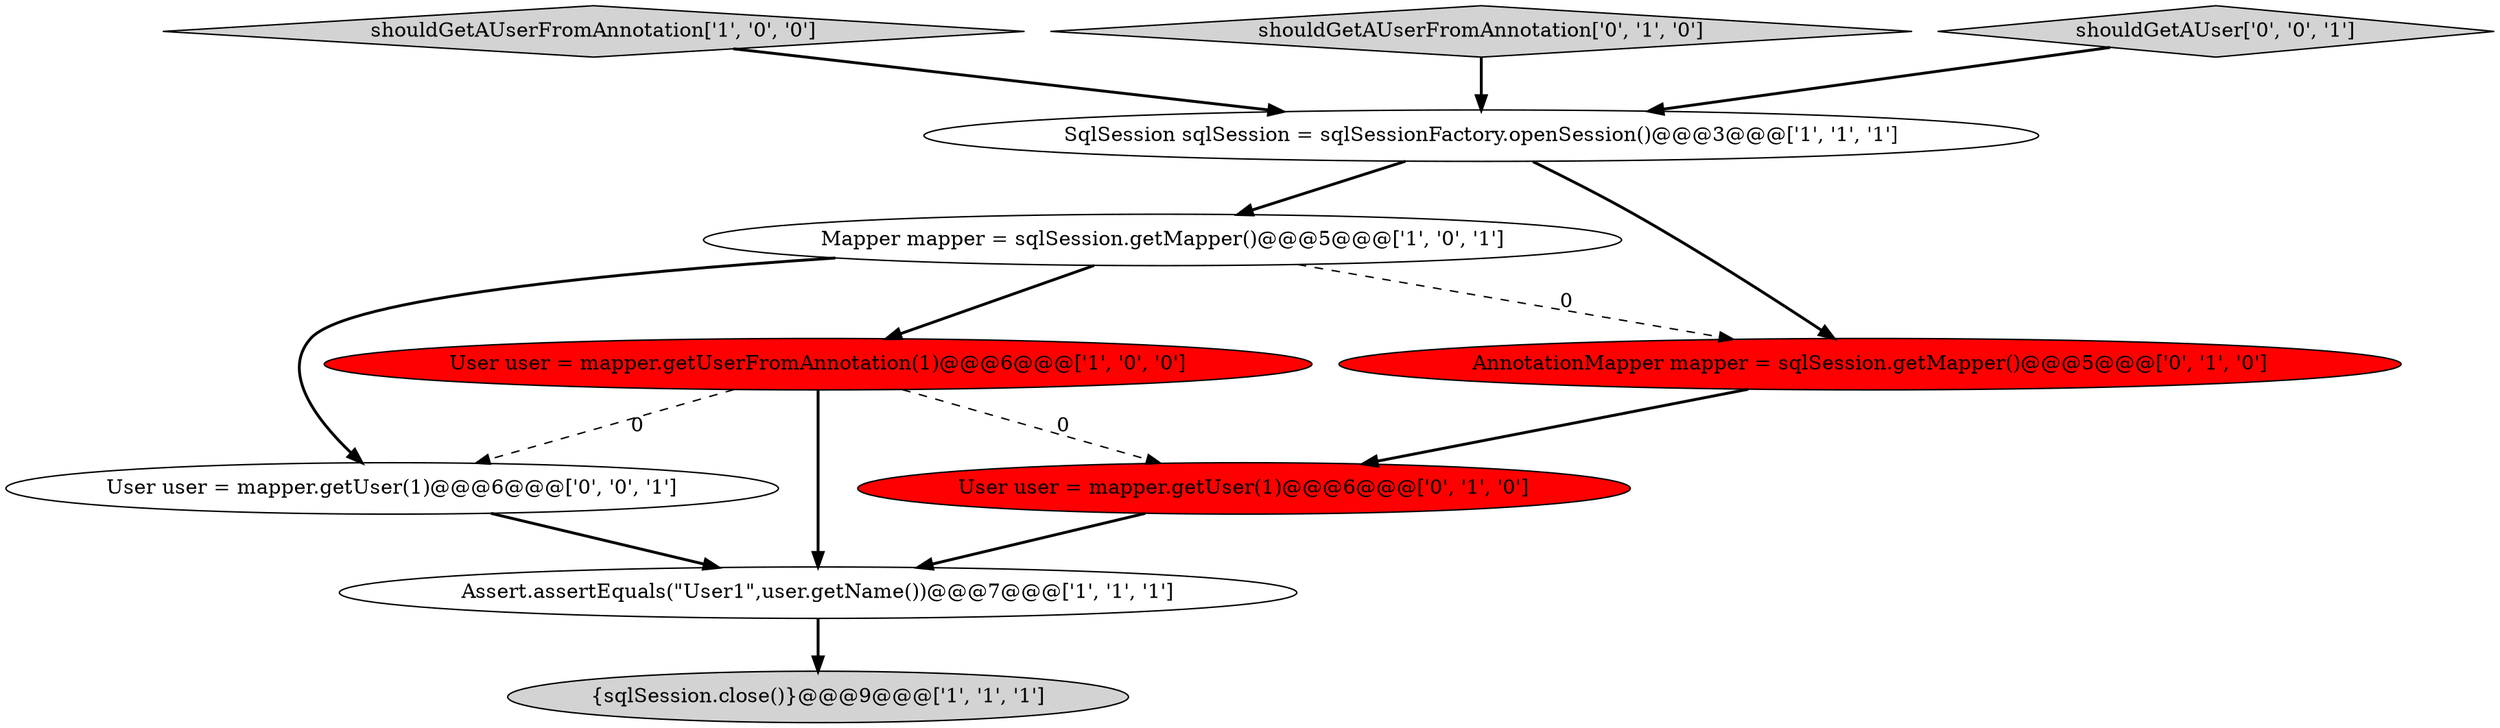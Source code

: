 digraph {
3 [style = filled, label = "shouldGetAUserFromAnnotation['1', '0', '0']", fillcolor = lightgray, shape = diamond image = "AAA0AAABBB1BBB"];
1 [style = filled, label = "Mapper mapper = sqlSession.getMapper()@@@5@@@['1', '0', '1']", fillcolor = white, shape = ellipse image = "AAA0AAABBB1BBB"];
4 [style = filled, label = "SqlSession sqlSession = sqlSessionFactory.openSession()@@@3@@@['1', '1', '1']", fillcolor = white, shape = ellipse image = "AAA0AAABBB1BBB"];
7 [style = filled, label = "shouldGetAUserFromAnnotation['0', '1', '0']", fillcolor = lightgray, shape = diamond image = "AAA0AAABBB2BBB"];
0 [style = filled, label = "{sqlSession.close()}@@@9@@@['1', '1', '1']", fillcolor = lightgray, shape = ellipse image = "AAA0AAABBB1BBB"];
10 [style = filled, label = "User user = mapper.getUser(1)@@@6@@@['0', '0', '1']", fillcolor = white, shape = ellipse image = "AAA0AAABBB3BBB"];
5 [style = filled, label = "Assert.assertEquals(\"User1\",user.getName())@@@7@@@['1', '1', '1']", fillcolor = white, shape = ellipse image = "AAA0AAABBB1BBB"];
6 [style = filled, label = "AnnotationMapper mapper = sqlSession.getMapper()@@@5@@@['0', '1', '0']", fillcolor = red, shape = ellipse image = "AAA1AAABBB2BBB"];
9 [style = filled, label = "shouldGetAUser['0', '0', '1']", fillcolor = lightgray, shape = diamond image = "AAA0AAABBB3BBB"];
2 [style = filled, label = "User user = mapper.getUserFromAnnotation(1)@@@6@@@['1', '0', '0']", fillcolor = red, shape = ellipse image = "AAA1AAABBB1BBB"];
8 [style = filled, label = "User user = mapper.getUser(1)@@@6@@@['0', '1', '0']", fillcolor = red, shape = ellipse image = "AAA1AAABBB2BBB"];
2->10 [style = dashed, label="0"];
1->2 [style = bold, label=""];
4->1 [style = bold, label=""];
7->4 [style = bold, label=""];
10->5 [style = bold, label=""];
8->5 [style = bold, label=""];
5->0 [style = bold, label=""];
9->4 [style = bold, label=""];
1->10 [style = bold, label=""];
4->6 [style = bold, label=""];
3->4 [style = bold, label=""];
1->6 [style = dashed, label="0"];
2->8 [style = dashed, label="0"];
6->8 [style = bold, label=""];
2->5 [style = bold, label=""];
}
